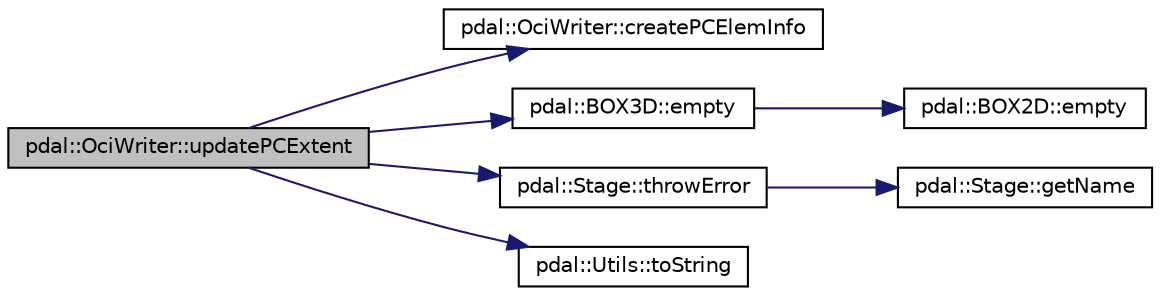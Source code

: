 digraph "pdal::OciWriter::updatePCExtent"
{
  edge [fontname="Helvetica",fontsize="10",labelfontname="Helvetica",labelfontsize="10"];
  node [fontname="Helvetica",fontsize="10",shape=record];
  rankdir="LR";
  Node1 [label="pdal::OciWriter::updatePCExtent",height=0.2,width=0.4,color="black", fillcolor="grey75", style="filled", fontcolor="black"];
  Node1 -> Node2 [color="midnightblue",fontsize="10",style="solid",fontname="Helvetica"];
  Node2 [label="pdal::OciWriter::createPCElemInfo",height=0.2,width=0.4,color="black", fillcolor="white", style="filled",URL="$classpdal_1_1OciWriter.html#a2af1be6c833d64138549d164da2baa3a"];
  Node1 -> Node3 [color="midnightblue",fontsize="10",style="solid",fontname="Helvetica"];
  Node3 [label="pdal::BOX3D::empty",height=0.2,width=0.4,color="black", fillcolor="white", style="filled",URL="$classpdal_1_1BOX3D.html#ab1150f00df7ce85599138b2c0d45d4dc"];
  Node3 -> Node4 [color="midnightblue",fontsize="10",style="solid",fontname="Helvetica"];
  Node4 [label="pdal::BOX2D::empty",height=0.2,width=0.4,color="black", fillcolor="white", style="filled",URL="$classpdal_1_1BOX2D.html#aec5fae5f73a34a1d4248d596cad77755"];
  Node1 -> Node5 [color="midnightblue",fontsize="10",style="solid",fontname="Helvetica"];
  Node5 [label="pdal::Stage::throwError",height=0.2,width=0.4,color="black", fillcolor="white", style="filled",URL="$classpdal_1_1Stage.html#abdbd1176da12dfd882d931a43290797f"];
  Node5 -> Node6 [color="midnightblue",fontsize="10",style="solid",fontname="Helvetica"];
  Node6 [label="pdal::Stage::getName",height=0.2,width=0.4,color="black", fillcolor="white", style="filled",URL="$classpdal_1_1Stage.html#a6c81d6fbbac17ebe4cd63806916cc750"];
  Node1 -> Node7 [color="midnightblue",fontsize="10",style="solid",fontname="Helvetica"];
  Node7 [label="pdal::Utils::toString",height=0.2,width=0.4,color="black", fillcolor="white", style="filled",URL="$namespacepdal_1_1Utils.html#a19dbb0a5ce84b6f60fea55cd54e674cf"];
}

